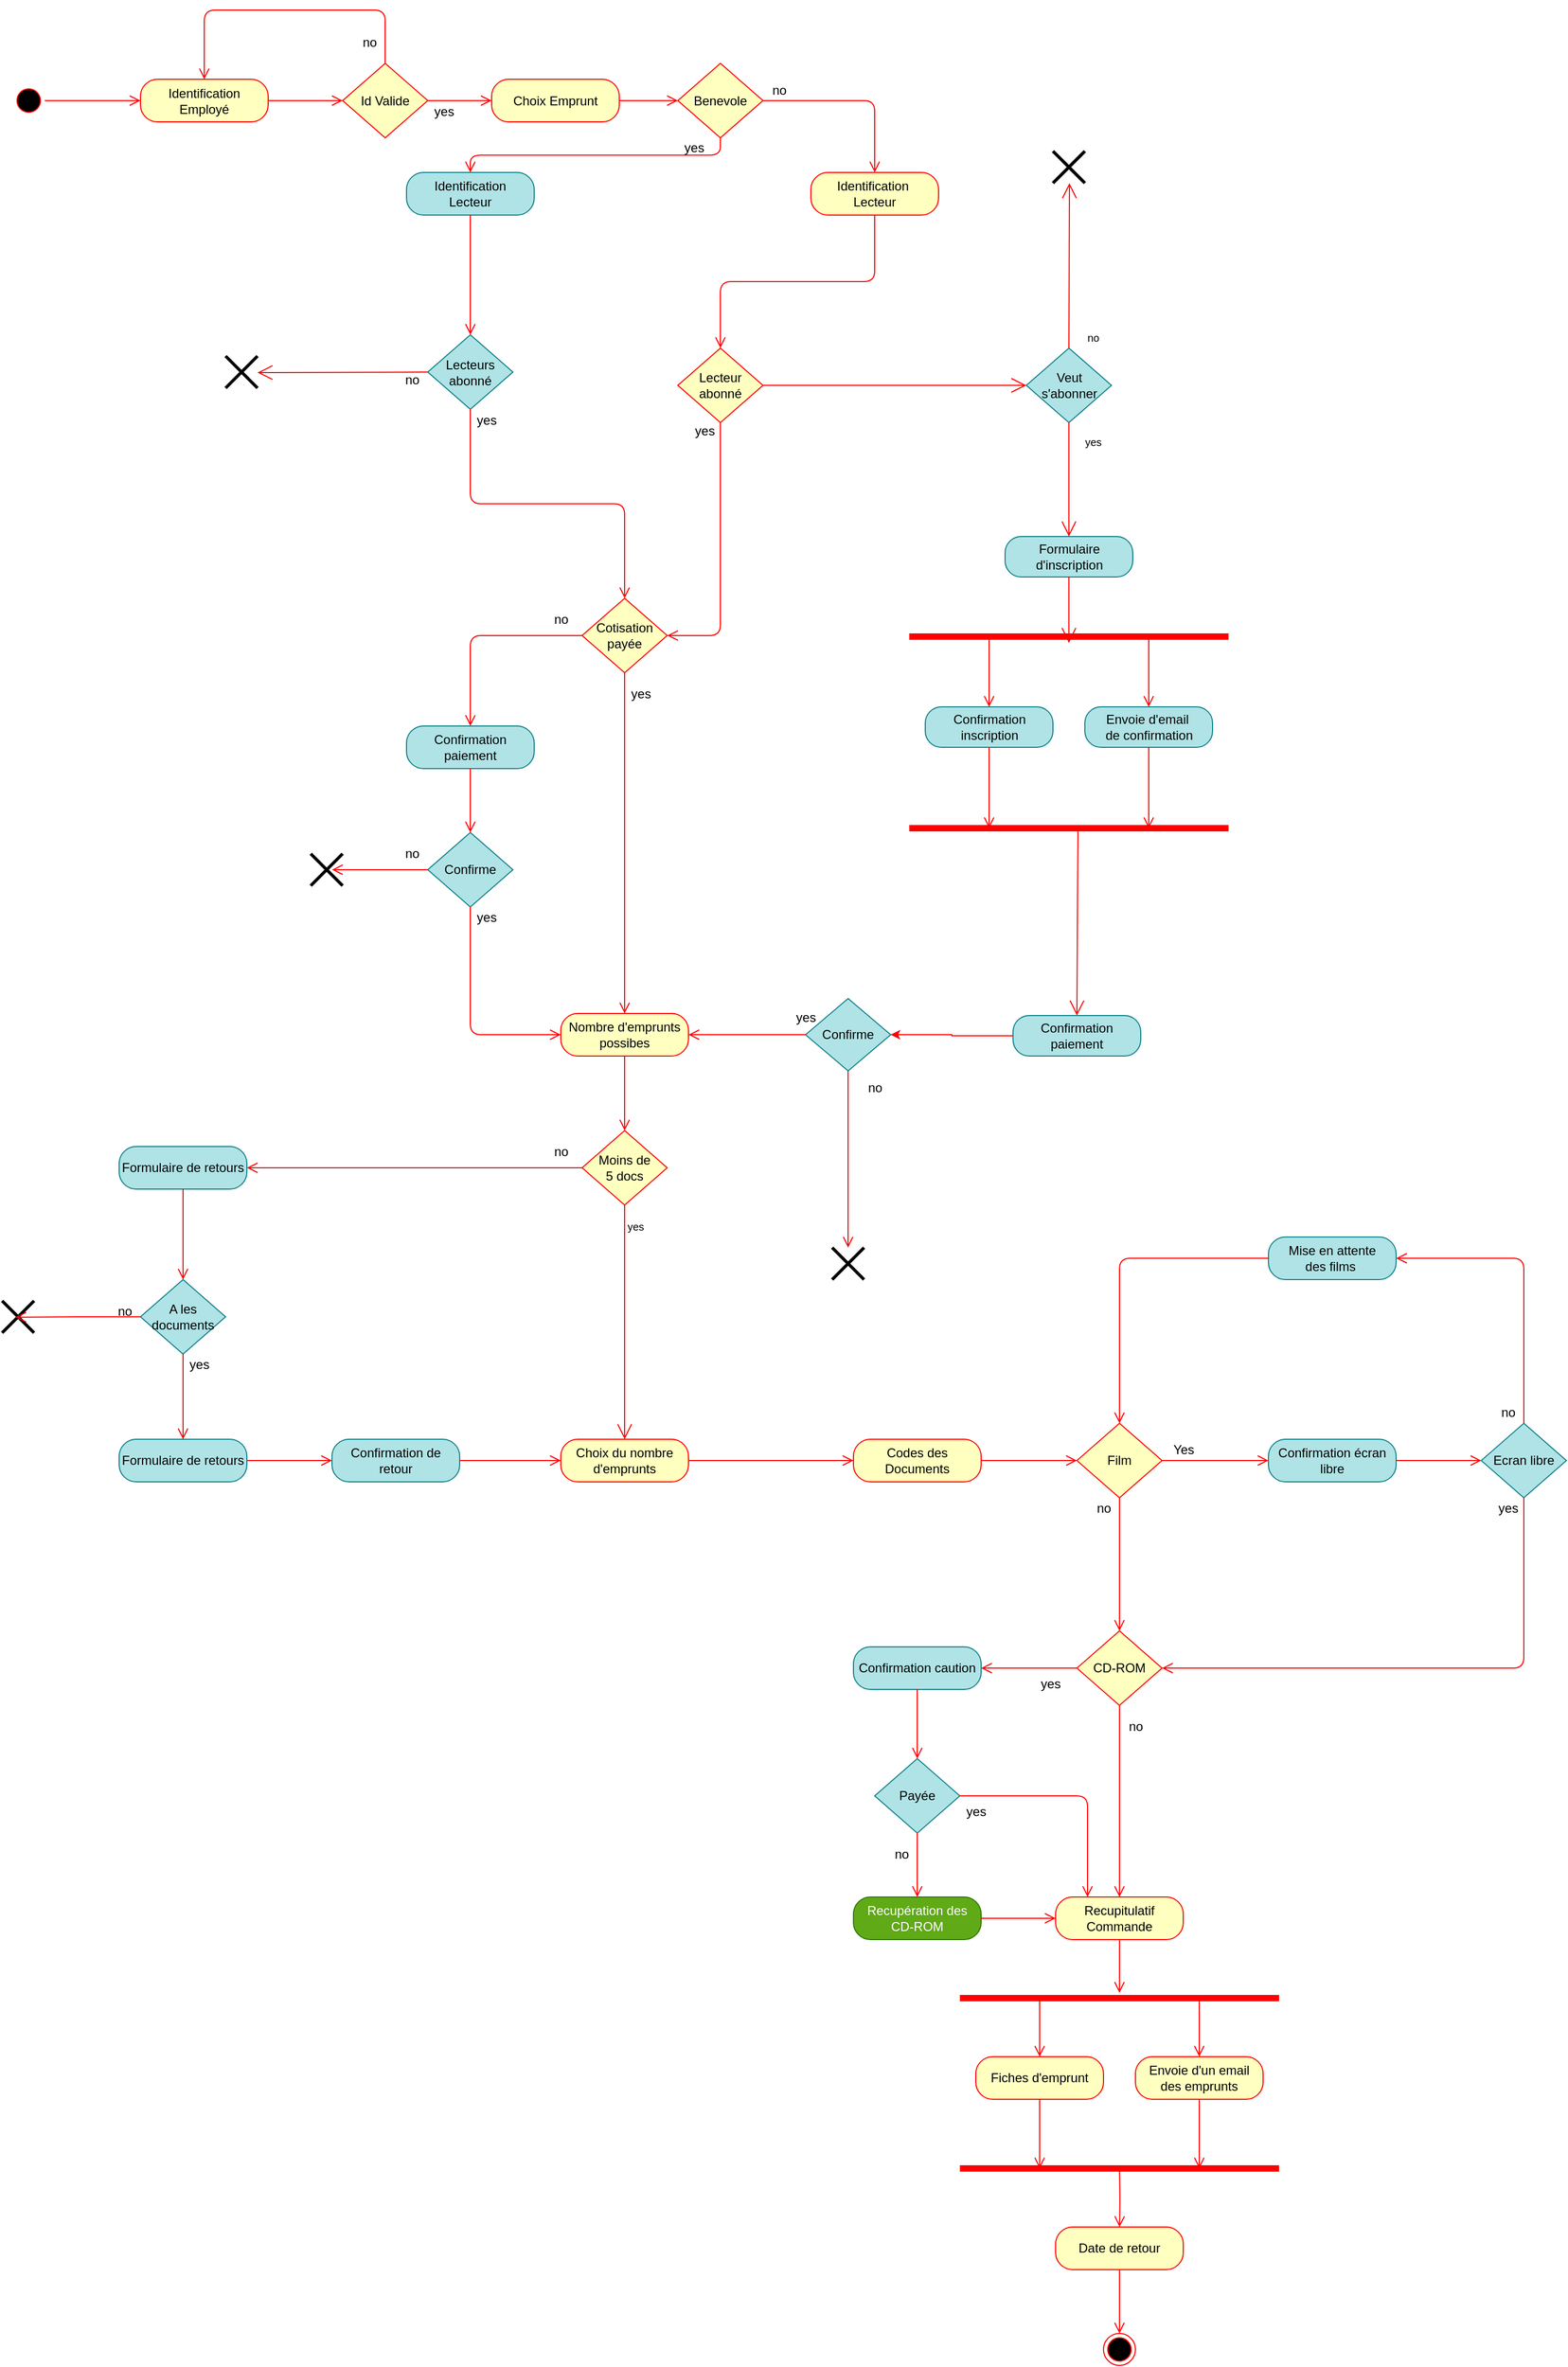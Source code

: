 <mxfile version="12.5.3" type="device"><diagram id="1j1UhtNah6xKf8qxT9Qt" name="Page-1"><mxGraphModel dx="1466" dy="724" grid="1" gridSize="10" guides="1" tooltips="1" connect="1" arrows="1" fold="1" page="1" pageScale="1" pageWidth="4681" pageHeight="3300" math="0" shadow="0"><root><mxCell id="0"/><mxCell id="1" parent="0"/><mxCell id="pmEgkurtBJiqHVPTG3rw-2" value="" style="ellipse;html=1;shape=startState;fillColor=#000000;strokeColor=#ff0000;" parent="1" vertex="1"><mxGeometry x="380" y="127.5" width="30" height="30" as="geometry"/></mxCell><mxCell id="pmEgkurtBJiqHVPTG3rw-3" value="" style="edgeStyle=orthogonalEdgeStyle;html=1;verticalAlign=bottom;endArrow=open;endSize=8;strokeColor=#ff0000;entryX=0;entryY=0.5;entryDx=0;entryDy=0;" parent="1" source="pmEgkurtBJiqHVPTG3rw-2" target="pmEgkurtBJiqHVPTG3rw-31" edge="1"><mxGeometry relative="1" as="geometry"><mxPoint x="1025" y="-112.5" as="targetPoint"/></mxGeometry></mxCell><mxCell id="pmEgkurtBJiqHVPTG3rw-31" value="Identification&lt;br&gt;Employé" style="rounded=1;whiteSpace=wrap;html=1;arcSize=40;fontColor=#000000;fillColor=#ffffc0;strokeColor=#ff0000;" parent="1" vertex="1"><mxGeometry x="500" y="122.5" width="120" height="40" as="geometry"/></mxCell><mxCell id="pmEgkurtBJiqHVPTG3rw-32" value="" style="edgeStyle=orthogonalEdgeStyle;html=1;verticalAlign=bottom;endArrow=open;endSize=8;strokeColor=#ff0000;entryX=0;entryY=0.5;entryDx=0;entryDy=0;exitX=1;exitY=0.5;exitDx=0;exitDy=0;" parent="1" source="pmEgkurtBJiqHVPTG3rw-31" target="pmEgkurtBJiqHVPTG3rw-33" edge="1"><mxGeometry relative="1" as="geometry"><mxPoint x="1025" y="-12.5" as="targetPoint"/></mxGeometry></mxCell><mxCell id="pmEgkurtBJiqHVPTG3rw-33" value="Id Valide" style="rhombus;whiteSpace=wrap;html=1;fillColor=#ffffc0;strokeColor=#ff0000;" parent="1" vertex="1"><mxGeometry x="690" y="107.5" width="80" height="70" as="geometry"/></mxCell><mxCell id="pmEgkurtBJiqHVPTG3rw-34" value="" style="edgeStyle=orthogonalEdgeStyle;html=1;align=left;verticalAlign=bottom;endArrow=open;endSize=8;strokeColor=#ff0000;entryX=0.5;entryY=0;entryDx=0;entryDy=0;exitX=0.5;exitY=0;exitDx=0;exitDy=0;" parent="1" source="pmEgkurtBJiqHVPTG3rw-33" target="pmEgkurtBJiqHVPTG3rw-31" edge="1"><mxGeometry x="-0.788" y="-130" relative="1" as="geometry"><mxPoint x="1160" y="17.5" as="targetPoint"/><Array as="points"><mxPoint x="730" y="57.5"/><mxPoint x="560" y="57.5"/></Array><mxPoint as="offset"/></mxGeometry></mxCell><mxCell id="7abxyFGBl9MjZKZ1C3I4-5" value="Identification&amp;nbsp;&lt;br&gt;Lecteur" style="rounded=1;whiteSpace=wrap;html=1;arcSize=40;fontColor=#000000;fillColor=#ffffc0;strokeColor=#ff0000;" parent="1" vertex="1"><mxGeometry x="1130" y="210" width="120" height="40" as="geometry"/></mxCell><mxCell id="7abxyFGBl9MjZKZ1C3I4-7" value="Lecteur&lt;br&gt;abonné" style="rhombus;whiteSpace=wrap;html=1;fillColor=#ffffc0;strokeColor=#ff0000;" parent="1" vertex="1"><mxGeometry x="1005" y="375" width="80" height="70" as="geometry"/></mxCell><mxCell id="7abxyFGBl9MjZKZ1C3I4-13" value="Veut s'abonner" style="rhombus;whiteSpace=wrap;html=1;fillColor=#b0e3e6;strokeColor=#0e8088;" parent="1" vertex="1"><mxGeometry x="1332.5" y="375" width="80" height="70" as="geometry"/></mxCell><mxCell id="7abxyFGBl9MjZKZ1C3I4-18" value="&lt;font style=&quot;font-size: 10px&quot;&gt;yes&lt;/font&gt;" style="text;html=1;align=center;verticalAlign=middle;resizable=0;points=[];autosize=1;" parent="1" vertex="1"><mxGeometry x="1380" y="452.5" width="30" height="20" as="geometry"/></mxCell><mxCell id="7abxyFGBl9MjZKZ1C3I4-19" value="&lt;font style=&quot;font-size: 10px&quot;&gt;no&lt;/font&gt;" style="text;html=1;align=center;verticalAlign=middle;resizable=0;points=[];autosize=1;" parent="1" vertex="1"><mxGeometry x="1380" y="355" width="30" height="20" as="geometry"/></mxCell><mxCell id="7abxyFGBl9MjZKZ1C3I4-23" value="" style="shape=umlDestroy;whiteSpace=wrap;html=1;strokeWidth=3;" parent="1" vertex="1"><mxGeometry x="1357.5" y="190" width="30" height="30" as="geometry"/></mxCell><mxCell id="7abxyFGBl9MjZKZ1C3I4-24" value="Formulaire&lt;br&gt;d'inscription" style="rounded=1;whiteSpace=wrap;html=1;arcSize=40;fillColor=#b0e3e6;strokeColor=#0e8088;" parent="1" vertex="1"><mxGeometry x="1312.5" y="552.0" width="120" height="38" as="geometry"/></mxCell><mxCell id="mRsfZ1fNwJes_TFgKleg-127" style="edgeStyle=orthogonalEdgeStyle;rounded=0;orthogonalLoop=1;jettySize=auto;html=1;entryX=1;entryY=0.5;entryDx=0;entryDy=0;strokeColor=#FF0000;exitX=0;exitY=0.5;exitDx=0;exitDy=0;" parent="1" source="mRsfZ1fNwJes_TFgKleg-59" target="mRsfZ1fNwJes_TFgKleg-60" edge="1"><mxGeometry relative="1" as="geometry"><mxPoint x="1250" y="1120" as="sourcePoint"/></mxGeometry></mxCell><mxCell id="7abxyFGBl9MjZKZ1C3I4-30" value="Confirmation inscription" style="rounded=1;whiteSpace=wrap;html=1;arcSize=40;fillColor=#b0e3e6;strokeColor=#0e8088;" parent="1" vertex="1"><mxGeometry x="1237.5" y="712" width="120" height="38" as="geometry"/></mxCell><mxCell id="7abxyFGBl9MjZKZ1C3I4-38" value="Nombre d'emprunts possibes" style="rounded=1;whiteSpace=wrap;html=1;arcSize=40;fontColor=#000000;fillColor=#ffffc0;strokeColor=#ff0000;" parent="1" vertex="1"><mxGeometry x="895" y="1000" width="120" height="40" as="geometry"/></mxCell><mxCell id="7abxyFGBl9MjZKZ1C3I4-40" value="Moins de&lt;br&gt;5 docs" style="rhombus;whiteSpace=wrap;html=1;fillColor=#ffffc0;strokeColor=#ff0000;" parent="1" vertex="1"><mxGeometry x="915" y="1110" width="80" height="70" as="geometry"/></mxCell><mxCell id="7abxyFGBl9MjZKZ1C3I4-41" value="" style="edgeStyle=orthogonalEdgeStyle;html=1;verticalAlign=bottom;endArrow=open;endSize=8;strokeColor=#ff0000;entryX=0.5;entryY=0;entryDx=0;entryDy=0;exitX=0.5;exitY=1;exitDx=0;exitDy=0;" parent="1" source="7abxyFGBl9MjZKZ1C3I4-38" target="7abxyFGBl9MjZKZ1C3I4-40" edge="1"><mxGeometry relative="1" as="geometry"><mxPoint x="965" y="680" as="targetPoint"/><mxPoint x="965" y="610" as="sourcePoint"/></mxGeometry></mxCell><mxCell id="7abxyFGBl9MjZKZ1C3I4-49" value="" style="endArrow=open;endFill=1;endSize=12;html=1;exitX=0.5;exitY=1;exitDx=0;exitDy=0;strokeColor=#ff0000;entryX=0.5;entryY=0;entryDx=0;entryDy=0;" parent="1" source="7abxyFGBl9MjZKZ1C3I4-40" target="7abxyFGBl9MjZKZ1C3I4-51" edge="1"><mxGeometry width="160" relative="1" as="geometry"><mxPoint x="900" y="1200" as="sourcePoint"/><mxPoint x="955" y="1300" as="targetPoint"/></mxGeometry></mxCell><mxCell id="7abxyFGBl9MjZKZ1C3I4-50" value="" style="edgeStyle=orthogonalEdgeStyle;html=1;verticalAlign=bottom;endArrow=open;endSize=8;strokeColor=#ff0000;exitX=0;exitY=0.5;exitDx=0;exitDy=0;entryX=1;entryY=0.5;entryDx=0;entryDy=0;" parent="1" source="7abxyFGBl9MjZKZ1C3I4-40" target="7abxyFGBl9MjZKZ1C3I4-55" edge="1"><mxGeometry relative="1" as="geometry"><mxPoint x="1060" y="1145" as="targetPoint"/><mxPoint x="1005" y="755" as="sourcePoint"/></mxGeometry></mxCell><mxCell id="7abxyFGBl9MjZKZ1C3I4-51" value="Choix du nombre d'emprunts" style="rounded=1;whiteSpace=wrap;html=1;arcSize=40;fontColor=#000000;fillColor=#ffffc0;strokeColor=#ff0000;" parent="1" vertex="1"><mxGeometry x="895" y="1400" width="120" height="40" as="geometry"/></mxCell><mxCell id="7abxyFGBl9MjZKZ1C3I4-52" value="&lt;span style=&quot;font-size: 10px&quot;&gt;yes&lt;/span&gt;" style="text;html=1;align=center;verticalAlign=middle;resizable=0;points=[];autosize=1;" parent="1" vertex="1"><mxGeometry x="950" y="1190" width="30" height="20" as="geometry"/></mxCell><mxCell id="7abxyFGBl9MjZKZ1C3I4-53" value="no" style="text;html=1;align=center;verticalAlign=middle;resizable=0;points=[];autosize=1;" parent="1" vertex="1"><mxGeometry x="880" y="1120" width="30" height="20" as="geometry"/></mxCell><mxCell id="7abxyFGBl9MjZKZ1C3I4-55" value="Formulaire de retours" style="rounded=1;whiteSpace=wrap;html=1;arcSize=40;fillColor=#b0e3e6;strokeColor=#0e8088;" parent="1" vertex="1"><mxGeometry x="480" y="1125" width="120" height="40" as="geometry"/></mxCell><mxCell id="7abxyFGBl9MjZKZ1C3I4-56" value="Formulaire de retours" style="rounded=1;whiteSpace=wrap;html=1;arcSize=40;fillColor=#b0e3e6;strokeColor=#0e8088;" parent="1" vertex="1"><mxGeometry x="480" y="1400" width="120" height="40" as="geometry"/></mxCell><mxCell id="7abxyFGBl9MjZKZ1C3I4-57" value="A les documents" style="rhombus;whiteSpace=wrap;html=1;fillColor=#b0e3e6;strokeColor=#0e8088;" parent="1" vertex="1"><mxGeometry x="500" y="1250" width="80" height="70" as="geometry"/></mxCell><mxCell id="7abxyFGBl9MjZKZ1C3I4-58" value="" style="edgeStyle=orthogonalEdgeStyle;html=1;verticalAlign=bottom;endArrow=open;endSize=8;strokeColor=#ff0000;entryX=0.5;entryY=0;entryDx=0;entryDy=0;exitX=0.5;exitY=1;exitDx=0;exitDy=0;" parent="1" source="7abxyFGBl9MjZKZ1C3I4-55" target="7abxyFGBl9MjZKZ1C3I4-57" edge="1"><mxGeometry relative="1" as="geometry"><mxPoint x="755" y="1120" as="targetPoint"/><mxPoint x="755" y="1030" as="sourcePoint"/></mxGeometry></mxCell><mxCell id="7abxyFGBl9MjZKZ1C3I4-59" value="" style="edgeStyle=orthogonalEdgeStyle;html=1;verticalAlign=bottom;endArrow=open;endSize=8;strokeColor=#ff0000;exitX=0.5;exitY=1;exitDx=0;exitDy=0;" parent="1" source="7abxyFGBl9MjZKZ1C3I4-57" target="7abxyFGBl9MjZKZ1C3I4-56" edge="1"><mxGeometry relative="1" as="geometry"><mxPoint x="765" y="1130" as="targetPoint"/><mxPoint x="765" y="1040" as="sourcePoint"/></mxGeometry></mxCell><mxCell id="7abxyFGBl9MjZKZ1C3I4-61" value="" style="shape=umlDestroy;whiteSpace=wrap;html=1;strokeWidth=3;fillColor=#FFFFD4;" parent="1" vertex="1"><mxGeometry x="370" y="1270" width="30" height="30" as="geometry"/></mxCell><mxCell id="7abxyFGBl9MjZKZ1C3I4-62" value="" style="edgeStyle=orthogonalEdgeStyle;html=1;verticalAlign=bottom;endArrow=open;endSize=8;strokeColor=#ff0000;entryX=0.417;entryY=0.511;entryDx=0;entryDy=0;entryPerimeter=0;" parent="1" source="7abxyFGBl9MjZKZ1C3I4-57" target="7abxyFGBl9MjZKZ1C3I4-61" edge="1"><mxGeometry relative="1" as="geometry"><mxPoint x="785" y="1150" as="targetPoint"/><mxPoint x="785" y="1060" as="sourcePoint"/></mxGeometry></mxCell><mxCell id="7abxyFGBl9MjZKZ1C3I4-63" value="no" style="text;html=1;align=center;verticalAlign=middle;resizable=0;points=[];autosize=1;" parent="1" vertex="1"><mxGeometry x="470" y="1270" width="30" height="20" as="geometry"/></mxCell><mxCell id="7abxyFGBl9MjZKZ1C3I4-64" value="yes" style="text;html=1;align=center;verticalAlign=middle;resizable=0;points=[];autosize=1;" parent="1" vertex="1"><mxGeometry x="540" y="1320" width="30" height="20" as="geometry"/></mxCell><mxCell id="7abxyFGBl9MjZKZ1C3I4-65" value="Confirmation de retour" style="rounded=1;whiteSpace=wrap;html=1;arcSize=40;fillColor=#b0e3e6;strokeColor=#0e8088;" parent="1" vertex="1"><mxGeometry x="680" y="1400" width="120" height="40" as="geometry"/></mxCell><mxCell id="7abxyFGBl9MjZKZ1C3I4-66" value="" style="edgeStyle=orthogonalEdgeStyle;html=1;verticalAlign=bottom;endArrow=open;endSize=8;strokeColor=#ff0000;entryX=0;entryY=0.5;entryDx=0;entryDy=0;exitX=1;exitY=0.5;exitDx=0;exitDy=0;" parent="1" source="7abxyFGBl9MjZKZ1C3I4-56" target="7abxyFGBl9MjZKZ1C3I4-65" edge="1"><mxGeometry relative="1" as="geometry"><mxPoint x="570" y="1260.0" as="targetPoint"/><mxPoint x="570" y="1175.0" as="sourcePoint"/></mxGeometry></mxCell><mxCell id="7abxyFGBl9MjZKZ1C3I4-67" value="" style="edgeStyle=orthogonalEdgeStyle;html=1;verticalAlign=bottom;endArrow=open;endSize=8;strokeColor=#ff0000;entryX=0;entryY=0.5;entryDx=0;entryDy=0;exitX=1;exitY=0.5;exitDx=0;exitDy=0;" parent="1" source="7abxyFGBl9MjZKZ1C3I4-65" target="7abxyFGBl9MjZKZ1C3I4-51" edge="1"><mxGeometry relative="1" as="geometry"><mxPoint x="610" y="1270.0" as="targetPoint"/><mxPoint x="610" y="1185.0" as="sourcePoint"/></mxGeometry></mxCell><mxCell id="7abxyFGBl9MjZKZ1C3I4-68" value="Codes des Documents" style="rounded=1;whiteSpace=wrap;html=1;arcSize=40;fontColor=#000000;fillColor=#ffffc0;strokeColor=#ff0000;" parent="1" vertex="1"><mxGeometry x="1170" y="1400" width="120" height="40" as="geometry"/></mxCell><mxCell id="7abxyFGBl9MjZKZ1C3I4-69" value="no" style="text;html=1;align=center;verticalAlign=middle;resizable=0;points=[];autosize=1;" parent="1" vertex="1"><mxGeometry x="700" y="77.5" width="30" height="20" as="geometry"/></mxCell><mxCell id="7abxyFGBl9MjZKZ1C3I4-70" value="yes" style="text;html=1;align=center;verticalAlign=middle;resizable=0;points=[];autosize=1;" parent="1" vertex="1"><mxGeometry x="770" y="142.5" width="30" height="20" as="geometry"/></mxCell><mxCell id="7abxyFGBl9MjZKZ1C3I4-72" value="" style="edgeStyle=orthogonalEdgeStyle;html=1;verticalAlign=bottom;endArrow=open;endSize=8;strokeColor=#ff0000;exitX=1;exitY=0.5;exitDx=0;exitDy=0;entryX=0;entryY=0.5;entryDx=0;entryDy=0;" parent="1" source="7abxyFGBl9MjZKZ1C3I4-51" target="7abxyFGBl9MjZKZ1C3I4-68" edge="1"><mxGeometry relative="1" as="geometry"><mxPoint x="1240.333" y="869.667" as="targetPoint"/><mxPoint x="1240.333" y="789.667" as="sourcePoint"/><Array as="points"/></mxGeometry></mxCell><mxCell id="7abxyFGBl9MjZKZ1C3I4-75" value="Film" style="rhombus;whiteSpace=wrap;html=1;fillColor=#ffffc0;strokeColor=#ff0000;" parent="1" vertex="1"><mxGeometry x="1380" y="1385" width="80" height="70" as="geometry"/></mxCell><mxCell id="7abxyFGBl9MjZKZ1C3I4-76" value="" style="edgeStyle=orthogonalEdgeStyle;html=1;verticalAlign=bottom;endArrow=open;endSize=8;strokeColor=#ff0000;entryX=0;entryY=0.5;entryDx=0;entryDy=0;exitX=1;exitY=0.5;exitDx=0;exitDy=0;" parent="1" source="7abxyFGBl9MjZKZ1C3I4-68" target="7abxyFGBl9MjZKZ1C3I4-75" edge="1"><mxGeometry relative="1" as="geometry"><mxPoint x="1200" y="755" as="targetPoint"/><mxPoint x="1075" y="755" as="sourcePoint"/></mxGeometry></mxCell><mxCell id="7abxyFGBl9MjZKZ1C3I4-78" value="CD-ROM" style="rhombus;whiteSpace=wrap;html=1;fillColor=#ffffc0;strokeColor=#ff0000;" parent="1" vertex="1"><mxGeometry x="1380" y="1580" width="80" height="70" as="geometry"/></mxCell><mxCell id="7abxyFGBl9MjZKZ1C3I4-79" value="" style="edgeStyle=orthogonalEdgeStyle;html=1;verticalAlign=bottom;endArrow=open;endSize=8;strokeColor=#ff0000;exitX=0.5;exitY=1;exitDx=0;exitDy=0;" parent="1" source="7abxyFGBl9MjZKZ1C3I4-75" edge="1"><mxGeometry relative="1" as="geometry"><mxPoint x="1420" y="1580" as="targetPoint"/><mxPoint x="1430" y="1395" as="sourcePoint"/></mxGeometry></mxCell><mxCell id="7abxyFGBl9MjZKZ1C3I4-80" value="no" style="text;html=1;align=center;verticalAlign=middle;resizable=0;points=[];autosize=1;" parent="1" vertex="1"><mxGeometry x="1390" y="1455" width="30" height="20" as="geometry"/></mxCell><mxCell id="7abxyFGBl9MjZKZ1C3I4-82" value="Confirmation écran libre" style="rounded=1;whiteSpace=wrap;html=1;arcSize=40;fillColor=#b0e3e6;strokeColor=#0e8088;" parent="1" vertex="1"><mxGeometry x="1560" y="1400" width="120" height="40" as="geometry"/></mxCell><mxCell id="7abxyFGBl9MjZKZ1C3I4-84" value="Ecran libre" style="rhombus;whiteSpace=wrap;html=1;fillColor=#b0e3e6;strokeColor=#0e8088;" parent="1" vertex="1"><mxGeometry x="1760" y="1385" width="80" height="70" as="geometry"/></mxCell><mxCell id="7abxyFGBl9MjZKZ1C3I4-92" value="Yes" style="text;html=1;align=center;verticalAlign=middle;resizable=0;points=[];autosize=1;" parent="1" vertex="1"><mxGeometry x="1460" y="1400" width="40" height="20" as="geometry"/></mxCell><mxCell id="7abxyFGBl9MjZKZ1C3I4-94" value="" style="edgeStyle=orthogonalEdgeStyle;html=1;verticalAlign=bottom;endArrow=open;endSize=8;strokeColor=#ff0000;entryX=0;entryY=0.5;entryDx=0;entryDy=0;exitX=1;exitY=0.5;exitDx=0;exitDy=0;" parent="1" source="7abxyFGBl9MjZKZ1C3I4-82" target="7abxyFGBl9MjZKZ1C3I4-84" edge="1"><mxGeometry relative="1" as="geometry"><mxPoint x="1400" y="1440" as="targetPoint"/><mxPoint x="1310" y="1440" as="sourcePoint"/></mxGeometry></mxCell><mxCell id="7abxyFGBl9MjZKZ1C3I4-95" value="" style="edgeStyle=orthogonalEdgeStyle;html=1;verticalAlign=bottom;endArrow=open;endSize=8;strokeColor=#ff0000;entryX=1;entryY=0.5;entryDx=0;entryDy=0;exitX=0.5;exitY=1;exitDx=0;exitDy=0;" parent="1" source="7abxyFGBl9MjZKZ1C3I4-84" target="7abxyFGBl9MjZKZ1C3I4-78" edge="1"><mxGeometry relative="1" as="geometry"><mxPoint x="1410" y="1450" as="targetPoint"/><mxPoint x="1320" y="1450" as="sourcePoint"/><Array as="points"><mxPoint x="1800" y="1615"/></Array></mxGeometry></mxCell><mxCell id="7abxyFGBl9MjZKZ1C3I4-97" value="" style="edgeStyle=orthogonalEdgeStyle;html=1;verticalAlign=bottom;endArrow=open;endSize=8;strokeColor=#ff0000;exitX=0;exitY=0.5;exitDx=0;exitDy=0;entryX=1;entryY=0.5;entryDx=0;entryDy=0;" parent="1" source="7abxyFGBl9MjZKZ1C3I4-78" target="7abxyFGBl9MjZKZ1C3I4-98" edge="1"><mxGeometry relative="1" as="geometry"><mxPoint x="1390" y="1625" as="targetPoint"/><mxPoint x="1310" y="1625" as="sourcePoint"/></mxGeometry></mxCell><mxCell id="7abxyFGBl9MjZKZ1C3I4-98" value="Confirmation caution" style="rounded=1;whiteSpace=wrap;html=1;arcSize=40;fillColor=#b0e3e6;strokeColor=#0e8088;" parent="1" vertex="1"><mxGeometry x="1170" y="1595" width="120" height="40" as="geometry"/></mxCell><mxCell id="7abxyFGBl9MjZKZ1C3I4-99" value="yes" style="text;html=1;align=center;verticalAlign=middle;resizable=0;points=[];autosize=1;" parent="1" vertex="1"><mxGeometry x="1340" y="1620" width="30" height="20" as="geometry"/></mxCell><mxCell id="7abxyFGBl9MjZKZ1C3I4-104" value="Date de retour" style="rounded=1;whiteSpace=wrap;html=1;arcSize=40;fontColor=#000000;fillColor=#ffffc0;strokeColor=#ff0000;" parent="1" vertex="1"><mxGeometry x="1360" y="2140" width="120" height="40" as="geometry"/></mxCell><mxCell id="7abxyFGBl9MjZKZ1C3I4-107" value="" style="edgeStyle=orthogonalEdgeStyle;html=1;verticalAlign=bottom;endArrow=open;endSize=8;strokeColor=#ff0000;entryX=0;entryY=0.5;entryDx=0;entryDy=0;exitX=1;exitY=0.5;exitDx=0;exitDy=0;" parent="1" source="7abxyFGBl9MjZKZ1C3I4-75" target="7abxyFGBl9MjZKZ1C3I4-82" edge="1"><mxGeometry relative="1" as="geometry"><mxPoint x="1470" y="1450" as="targetPoint"/><mxPoint x="1460" y="1420" as="sourcePoint"/></mxGeometry></mxCell><mxCell id="7abxyFGBl9MjZKZ1C3I4-108" value="yes" style="text;html=1;align=center;verticalAlign=middle;resizable=0;points=[];autosize=1;" parent="1" vertex="1"><mxGeometry x="1770" y="1455" width="30" height="20" as="geometry"/></mxCell><mxCell id="7abxyFGBl9MjZKZ1C3I4-110" value="no" style="text;html=1;align=center;verticalAlign=middle;resizable=0;points=[];autosize=1;" parent="1" vertex="1"><mxGeometry x="1420" y="1660" width="30" height="20" as="geometry"/></mxCell><mxCell id="7abxyFGBl9MjZKZ1C3I4-111" value="" style="ellipse;html=1;shape=endState;fillColor=#000000;strokeColor=#ff0000;" parent="1" vertex="1"><mxGeometry x="1405" y="2240" width="30" height="30" as="geometry"/></mxCell><mxCell id="7abxyFGBl9MjZKZ1C3I4-113" value="" style="edgeStyle=orthogonalEdgeStyle;html=1;verticalAlign=bottom;endArrow=open;endSize=8;strokeColor=#ff0000;exitX=0.5;exitY=1;exitDx=0;exitDy=0;entryX=0.5;entryY=0;entryDx=0;entryDy=0;" parent="1" source="7abxyFGBl9MjZKZ1C3I4-104" target="7abxyFGBl9MjZKZ1C3I4-111" edge="1"><mxGeometry relative="1" as="geometry"><mxPoint x="475" y="1510" as="targetPoint"/><mxPoint x="475" y="1410" as="sourcePoint"/></mxGeometry></mxCell><mxCell id="7abxyFGBl9MjZKZ1C3I4-116" value="Mise en attente&lt;br&gt;des films&amp;nbsp;" style="rounded=1;whiteSpace=wrap;html=1;arcSize=40;fillColor=#b0e3e6;strokeColor=#0e8088;" parent="1" vertex="1"><mxGeometry x="1560" y="1210" width="120" height="40" as="geometry"/></mxCell><mxCell id="7abxyFGBl9MjZKZ1C3I4-134" value="Payée" style="rhombus;whiteSpace=wrap;html=1;fillColor=#b0e3e6;strokeColor=#0e8088;" parent="1" vertex="1"><mxGeometry x="1190" y="1700" width="80" height="70" as="geometry"/></mxCell><mxCell id="7abxyFGBl9MjZKZ1C3I4-136" value="" style="edgeStyle=orthogonalEdgeStyle;html=1;verticalAlign=bottom;endArrow=open;endSize=8;strokeColor=#ff0000;entryX=0.5;entryY=0;entryDx=0;entryDy=0;exitX=0.5;exitY=1;exitDx=0;exitDy=0;" parent="1" source="7abxyFGBl9MjZKZ1C3I4-98" target="7abxyFGBl9MjZKZ1C3I4-134" edge="1"><mxGeometry relative="1" as="geometry"><mxPoint x="1310" y="1635" as="targetPoint"/><mxPoint x="1230" y="1630" as="sourcePoint"/></mxGeometry></mxCell><mxCell id="7abxyFGBl9MjZKZ1C3I4-137" value="yes" style="text;html=1;align=center;verticalAlign=middle;resizable=0;points=[];autosize=1;" parent="1" vertex="1"><mxGeometry x="1270" y="1740" width="30" height="20" as="geometry"/></mxCell><mxCell id="mRsfZ1fNwJes_TFgKleg-1" value="" style="shape=line;html=1;strokeWidth=6;strokeColor=#ff0000;" parent="1" vertex="1"><mxGeometry x="1222.5" y="642" width="300" height="8" as="geometry"/></mxCell><mxCell id="mRsfZ1fNwJes_TFgKleg-2" value="" style="edgeStyle=orthogonalEdgeStyle;html=1;verticalAlign=bottom;endArrow=open;endSize=8;strokeColor=#ff0000;entryX=0.5;entryY=0;entryDx=0;entryDy=0;exitX=0.25;exitY=0.5;exitDx=0;exitDy=0;exitPerimeter=0;" parent="1" source="mRsfZ1fNwJes_TFgKleg-1" target="7abxyFGBl9MjZKZ1C3I4-30" edge="1"><mxGeometry relative="1" as="geometry"><mxPoint x="1375" y="732" as="targetPoint"/></mxGeometry></mxCell><mxCell id="mRsfZ1fNwJes_TFgKleg-3" value="Envoie d'email&amp;nbsp;&lt;br&gt;de confirmation" style="rounded=1;whiteSpace=wrap;html=1;arcSize=40;fillColor=#b0e3e6;strokeColor=#0e8088;" parent="1" vertex="1"><mxGeometry x="1387.5" y="712" width="120" height="38" as="geometry"/></mxCell><mxCell id="mRsfZ1fNwJes_TFgKleg-4" value="" style="edgeStyle=orthogonalEdgeStyle;html=1;verticalAlign=bottom;endArrow=open;endSize=8;strokeColor=#ff0000;entryX=0.5;entryY=0;entryDx=0;entryDy=0;exitX=0.75;exitY=0.5;exitDx=0;exitDy=0;exitPerimeter=0;" parent="1" source="mRsfZ1fNwJes_TFgKleg-1" target="mRsfZ1fNwJes_TFgKleg-3" edge="1"><mxGeometry relative="1" as="geometry"><mxPoint x="1325" y="752" as="targetPoint"/><mxPoint x="1385" y="672" as="sourcePoint"/></mxGeometry></mxCell><mxCell id="mRsfZ1fNwJes_TFgKleg-7" value="" style="shape=line;html=1;strokeWidth=6;strokeColor=#ff0000;" parent="1" vertex="1"><mxGeometry x="1222.5" y="822" width="300" height="8" as="geometry"/></mxCell><mxCell id="mRsfZ1fNwJes_TFgKleg-8" value="" style="edgeStyle=orthogonalEdgeStyle;html=1;verticalAlign=bottom;endArrow=open;endSize=8;strokeColor=#ff0000;entryX=0.25;entryY=0.5;entryDx=0;entryDy=0;exitX=0.5;exitY=1;exitDx=0;exitDy=0;entryPerimeter=0;" parent="1" source="7abxyFGBl9MjZKZ1C3I4-30" target="mRsfZ1fNwJes_TFgKleg-7" edge="1"><mxGeometry relative="1" as="geometry"><mxPoint x="1310" y="722" as="targetPoint"/><mxPoint x="1310" y="657" as="sourcePoint"/></mxGeometry></mxCell><mxCell id="mRsfZ1fNwJes_TFgKleg-9" value="" style="edgeStyle=orthogonalEdgeStyle;html=1;verticalAlign=bottom;endArrow=open;endSize=8;strokeColor=#ff0000;entryX=0.75;entryY=0.5;entryDx=0;entryDy=0;exitX=0.5;exitY=1;exitDx=0;exitDy=0;entryPerimeter=0;" parent="1" source="mRsfZ1fNwJes_TFgKleg-3" target="mRsfZ1fNwJes_TFgKleg-7" edge="1"><mxGeometry relative="1" as="geometry"><mxPoint x="1320" y="732" as="targetPoint"/><mxPoint x="1320" y="667" as="sourcePoint"/></mxGeometry></mxCell><mxCell id="mRsfZ1fNwJes_TFgKleg-11" value="" style="edgeStyle=orthogonalEdgeStyle;html=1;verticalAlign=bottom;endArrow=open;endSize=8;strokeColor=#ff0000;exitX=0.5;exitY=0;exitDx=0;exitDy=0;entryX=1;entryY=0.5;entryDx=0;entryDy=0;" parent="1" source="7abxyFGBl9MjZKZ1C3I4-84" target="7abxyFGBl9MjZKZ1C3I4-116" edge="1"><mxGeometry relative="1" as="geometry"><mxPoint x="1430" y="1590" as="targetPoint"/><mxPoint x="1430" y="1465" as="sourcePoint"/></mxGeometry></mxCell><mxCell id="mRsfZ1fNwJes_TFgKleg-12" value="no" style="text;html=1;align=center;verticalAlign=middle;resizable=0;points=[];autosize=1;" parent="1" vertex="1"><mxGeometry x="1770" y="1365" width="30" height="20" as="geometry"/></mxCell><mxCell id="mRsfZ1fNwJes_TFgKleg-13" value="" style="edgeStyle=orthogonalEdgeStyle;html=1;verticalAlign=bottom;endArrow=open;endSize=8;strokeColor=#ff0000;exitX=0;exitY=0.5;exitDx=0;exitDy=0;entryX=0.5;entryY=0;entryDx=0;entryDy=0;" parent="1" source="7abxyFGBl9MjZKZ1C3I4-116" target="7abxyFGBl9MjZKZ1C3I4-75" edge="1"><mxGeometry relative="1" as="geometry"><mxPoint x="1540" y="1280" as="targetPoint"/><mxPoint x="1810" y="1395" as="sourcePoint"/></mxGeometry></mxCell><mxCell id="mRsfZ1fNwJes_TFgKleg-15" value="Recupération des CD-ROM" style="rounded=1;whiteSpace=wrap;html=1;arcSize=40;fillColor=#60a917;strokeColor=#2D7600;fontColor=#ffffff;" parent="1" vertex="1"><mxGeometry x="1170" y="1830" width="120" height="40" as="geometry"/></mxCell><mxCell id="mRsfZ1fNwJes_TFgKleg-17" value="" style="edgeStyle=orthogonalEdgeStyle;html=1;verticalAlign=bottom;endArrow=open;endSize=8;strokeColor=#ff0000;exitX=0.5;exitY=1;exitDx=0;exitDy=0;entryX=0.5;entryY=0;entryDx=0;entryDy=0;" parent="1" source="7abxyFGBl9MjZKZ1C3I4-134" target="mRsfZ1fNwJes_TFgKleg-15" edge="1"><mxGeometry relative="1" as="geometry"><mxPoint x="1300" y="1625" as="targetPoint"/><mxPoint x="1390" y="1625" as="sourcePoint"/></mxGeometry></mxCell><mxCell id="mRsfZ1fNwJes_TFgKleg-18" value="no" style="text;html=1;align=center;verticalAlign=middle;resizable=0;points=[];autosize=1;" parent="1" vertex="1"><mxGeometry x="1200" y="1780" width="30" height="20" as="geometry"/></mxCell><mxCell id="mRsfZ1fNwJes_TFgKleg-20" value="" style="shape=line;html=1;strokeWidth=6;strokeColor=#ff0000;" parent="1" vertex="1"><mxGeometry x="1270" y="1920" width="300" height="10" as="geometry"/></mxCell><mxCell id="mRsfZ1fNwJes_TFgKleg-21" value="Fiches d'emprunt" style="rounded=1;whiteSpace=wrap;html=1;arcSize=40;fontColor=#000000;fillColor=#ffffc0;strokeColor=#ff0000;" parent="1" vertex="1"><mxGeometry x="1285" y="1980" width="120" height="40" as="geometry"/></mxCell><mxCell id="mRsfZ1fNwJes_TFgKleg-22" value="Envoie d'un email&lt;br&gt;des emprunts" style="rounded=1;whiteSpace=wrap;html=1;arcSize=40;fontColor=#000000;fillColor=#ffffc0;strokeColor=#ff0000;" parent="1" vertex="1"><mxGeometry x="1435" y="1980" width="120" height="40" as="geometry"/></mxCell><mxCell id="mRsfZ1fNwJes_TFgKleg-23" value="" style="shape=line;html=1;strokeWidth=6;strokeColor=#ff0000;" parent="1" vertex="1"><mxGeometry x="1270" y="2080" width="300" height="10" as="geometry"/></mxCell><mxCell id="mRsfZ1fNwJes_TFgKleg-24" value="" style="edgeStyle=orthogonalEdgeStyle;html=1;verticalAlign=bottom;endArrow=open;endSize=8;strokeColor=#ff0000;entryX=0.5;entryY=0;entryDx=0;entryDy=0;exitX=0.25;exitY=0.5;exitDx=0;exitDy=0;exitPerimeter=0;" parent="1" source="mRsfZ1fNwJes_TFgKleg-20" target="mRsfZ1fNwJes_TFgKleg-21" edge="1"><mxGeometry relative="1" as="geometry"><mxPoint x="1265" y="1710" as="targetPoint"/><mxPoint x="1265" y="1645" as="sourcePoint"/></mxGeometry></mxCell><mxCell id="mRsfZ1fNwJes_TFgKleg-25" value="" style="edgeStyle=orthogonalEdgeStyle;html=1;verticalAlign=bottom;endArrow=open;endSize=8;strokeColor=#ff0000;exitX=0.75;exitY=0.5;exitDx=0;exitDy=0;exitPerimeter=0;" parent="1" source="mRsfZ1fNwJes_TFgKleg-20" target="mRsfZ1fNwJes_TFgKleg-22" edge="1"><mxGeometry relative="1" as="geometry"><mxPoint x="1275" y="1720" as="targetPoint"/><mxPoint x="1275" y="1655" as="sourcePoint"/></mxGeometry></mxCell><mxCell id="mRsfZ1fNwJes_TFgKleg-26" value="" style="edgeStyle=orthogonalEdgeStyle;html=1;verticalAlign=bottom;endArrow=open;endSize=8;strokeColor=#ff0000;entryX=0.25;entryY=0.5;entryDx=0;entryDy=0;exitX=0.5;exitY=1;exitDx=0;exitDy=0;entryPerimeter=0;" parent="1" source="mRsfZ1fNwJes_TFgKleg-21" target="mRsfZ1fNwJes_TFgKleg-23" edge="1"><mxGeometry relative="1" as="geometry"><mxPoint x="1285" y="1730" as="targetPoint"/><mxPoint x="1285" y="1665" as="sourcePoint"/></mxGeometry></mxCell><mxCell id="mRsfZ1fNwJes_TFgKleg-27" value="" style="edgeStyle=orthogonalEdgeStyle;html=1;verticalAlign=bottom;endArrow=open;endSize=8;strokeColor=#ff0000;entryX=0.75;entryY=0.5;entryDx=0;entryDy=0;exitX=0.5;exitY=1;exitDx=0;exitDy=0;entryPerimeter=0;" parent="1" source="mRsfZ1fNwJes_TFgKleg-22" target="mRsfZ1fNwJes_TFgKleg-23" edge="1"><mxGeometry relative="1" as="geometry"><mxPoint x="1295" y="1740" as="targetPoint"/><mxPoint x="1295" y="1675" as="sourcePoint"/></mxGeometry></mxCell><mxCell id="mRsfZ1fNwJes_TFgKleg-28" value="" style="edgeStyle=orthogonalEdgeStyle;html=1;verticalAlign=bottom;endArrow=open;endSize=8;strokeColor=#ff0000;entryX=0.5;entryY=0;entryDx=0;entryDy=0;" parent="1" target="7abxyFGBl9MjZKZ1C3I4-104" edge="1"><mxGeometry relative="1" as="geometry"><mxPoint x="1305" y="1750" as="targetPoint"/><mxPoint x="1420" y="2087" as="sourcePoint"/></mxGeometry></mxCell><mxCell id="mRsfZ1fNwJes_TFgKleg-30" value="Recupitulatif&lt;br&gt;Commande" style="rounded=1;whiteSpace=wrap;html=1;arcSize=40;fontColor=#000000;fillColor=#ffffc0;strokeColor=#ff0000;" parent="1" vertex="1"><mxGeometry x="1360" y="1830" width="120" height="40" as="geometry"/></mxCell><mxCell id="mRsfZ1fNwJes_TFgKleg-31" value="" style="edgeStyle=orthogonalEdgeStyle;html=1;verticalAlign=bottom;endArrow=open;endSize=8;strokeColor=#ff0000;exitX=0.5;exitY=1;exitDx=0;exitDy=0;entryX=0.5;entryY=0;entryDx=0;entryDy=0;" parent="1" source="7abxyFGBl9MjZKZ1C3I4-78" target="mRsfZ1fNwJes_TFgKleg-30" edge="1"><mxGeometry relative="1" as="geometry"><mxPoint x="1180" y="1430" as="targetPoint"/><mxPoint x="1095" y="1430" as="sourcePoint"/><Array as="points"/></mxGeometry></mxCell><mxCell id="mRsfZ1fNwJes_TFgKleg-32" value="" style="edgeStyle=orthogonalEdgeStyle;html=1;verticalAlign=bottom;endArrow=open;endSize=8;strokeColor=#ff0000;exitX=1;exitY=0.5;exitDx=0;exitDy=0;entryX=0.25;entryY=0;entryDx=0;entryDy=0;" parent="1" source="7abxyFGBl9MjZKZ1C3I4-134" target="mRsfZ1fNwJes_TFgKleg-30" edge="1"><mxGeometry relative="1" as="geometry"><mxPoint x="1190" y="1440" as="targetPoint"/><mxPoint x="1105" y="1440" as="sourcePoint"/><Array as="points"/></mxGeometry></mxCell><mxCell id="mRsfZ1fNwJes_TFgKleg-33" value="" style="edgeStyle=orthogonalEdgeStyle;html=1;verticalAlign=bottom;endArrow=open;endSize=8;strokeColor=#ff0000;exitX=1;exitY=0.5;exitDx=0;exitDy=0;entryX=0;entryY=0.5;entryDx=0;entryDy=0;" parent="1" source="mRsfZ1fNwJes_TFgKleg-15" target="mRsfZ1fNwJes_TFgKleg-30" edge="1"><mxGeometry relative="1" as="geometry"><mxPoint x="1200" y="1450" as="targetPoint"/><mxPoint x="1115" y="1450" as="sourcePoint"/><Array as="points"/></mxGeometry></mxCell><mxCell id="mRsfZ1fNwJes_TFgKleg-34" value="" style="edgeStyle=orthogonalEdgeStyle;html=1;verticalAlign=bottom;endArrow=open;endSize=8;strokeColor=#ff0000;exitX=0.5;exitY=1;exitDx=0;exitDy=0;" parent="1" source="mRsfZ1fNwJes_TFgKleg-30" edge="1"><mxGeometry relative="1" as="geometry"><mxPoint x="1420" y="1920" as="targetPoint"/><mxPoint x="1125" y="1460" as="sourcePoint"/><Array as="points"/></mxGeometry></mxCell><mxCell id="mRsfZ1fNwJes_TFgKleg-35" value="Cotisation payée" style="rhombus;whiteSpace=wrap;html=1;fillColor=#ffffc0;strokeColor=#ff0000;" parent="1" vertex="1"><mxGeometry x="915" y="610" width="80" height="70" as="geometry"/></mxCell><mxCell id="mRsfZ1fNwJes_TFgKleg-36" value="" style="edgeStyle=orthogonalEdgeStyle;html=1;verticalAlign=bottom;endArrow=open;endSize=8;strokeColor=#ff0000;exitX=0.5;exitY=1;exitDx=0;exitDy=0;entryX=1;entryY=0.5;entryDx=0;entryDy=0;" parent="1" source="7abxyFGBl9MjZKZ1C3I4-7" target="mRsfZ1fNwJes_TFgKleg-35" edge="1"><mxGeometry relative="1" as="geometry"><mxPoint x="740" y="395" as="targetPoint"/><mxPoint x="740" y="300" as="sourcePoint"/></mxGeometry></mxCell><mxCell id="mRsfZ1fNwJes_TFgKleg-37" value="yes" style="text;html=1;align=center;verticalAlign=middle;resizable=0;points=[];autosize=1;" parent="1" vertex="1"><mxGeometry x="1015" y="442.5" width="30" height="20" as="geometry"/></mxCell><mxCell id="mRsfZ1fNwJes_TFgKleg-40" value="" style="edgeStyle=orthogonalEdgeStyle;html=1;verticalAlign=bottom;endArrow=open;endSize=8;strokeColor=#ff0000;exitX=0.5;exitY=1;exitDx=0;exitDy=0;entryX=0.5;entryY=0;entryDx=0;entryDy=0;" parent="1" source="mRsfZ1fNwJes_TFgKleg-35" target="7abxyFGBl9MjZKZ1C3I4-38" edge="1"><mxGeometry relative="1" as="geometry"><mxPoint x="1240" y="530" as="targetPoint"/><mxPoint x="1240" y="450" as="sourcePoint"/><Array as="points"><mxPoint x="955" y="780"/><mxPoint x="955" y="780"/></Array></mxGeometry></mxCell><mxCell id="mRsfZ1fNwJes_TFgKleg-42" value="yes" style="text;html=1;align=center;verticalAlign=middle;resizable=0;points=[];autosize=1;" parent="1" vertex="1"><mxGeometry x="955" y="690" width="30" height="20" as="geometry"/></mxCell><mxCell id="mRsfZ1fNwJes_TFgKleg-43" value="no" style="text;html=1;align=center;verticalAlign=middle;resizable=0;points=[];autosize=1;" parent="1" vertex="1"><mxGeometry x="880" y="620" width="30" height="20" as="geometry"/></mxCell><mxCell id="mRsfZ1fNwJes_TFgKleg-44" value="" style="edgeStyle=orthogonalEdgeStyle;html=1;verticalAlign=bottom;endArrow=open;endSize=8;strokeColor=#ff0000;exitX=0;exitY=0.5;exitDx=0;exitDy=0;entryX=0.5;entryY=0;entryDx=0;entryDy=0;" parent="1" source="mRsfZ1fNwJes_TFgKleg-35" target="mRsfZ1fNwJes_TFgKleg-45" edge="1"><mxGeometry relative="1" as="geometry"><mxPoint x="670" y="690" as="targetPoint"/><mxPoint x="1250" y="460" as="sourcePoint"/><Array as="points"><mxPoint x="810" y="645"/></Array></mxGeometry></mxCell><mxCell id="mRsfZ1fNwJes_TFgKleg-45" value="Confirmation paiement" style="rounded=1;whiteSpace=wrap;html=1;arcSize=40;fillColor=#b0e3e6;strokeColor=#0e8088;" parent="1" vertex="1"><mxGeometry x="750" y="730" width="120" height="40" as="geometry"/></mxCell><mxCell id="mRsfZ1fNwJes_TFgKleg-48" value="Confirme" style="rhombus;whiteSpace=wrap;html=1;fillColor=#b0e3e6;strokeColor=#0e8088;" parent="1" vertex="1"><mxGeometry x="770" y="830" width="80" height="70" as="geometry"/></mxCell><mxCell id="mRsfZ1fNwJes_TFgKleg-49" value="" style="edgeStyle=orthogonalEdgeStyle;html=1;verticalAlign=bottom;endArrow=open;endSize=8;strokeColor=#ff0000;entryX=0.5;entryY=0;entryDx=0;entryDy=0;exitX=0.5;exitY=1;exitDx=0;exitDy=0;" parent="1" source="mRsfZ1fNwJes_TFgKleg-45" target="mRsfZ1fNwJes_TFgKleg-48" edge="1"><mxGeometry relative="1" as="geometry"><mxPoint x="1165" y="690" as="targetPoint"/><mxPoint x="1165" y="625" as="sourcePoint"/></mxGeometry></mxCell><mxCell id="mRsfZ1fNwJes_TFgKleg-50" value="" style="edgeStyle=orthogonalEdgeStyle;html=1;verticalAlign=bottom;endArrow=open;endSize=8;strokeColor=#ff0000;exitX=0;exitY=0.5;exitDx=0;exitDy=0;entryX=0.667;entryY=0.5;entryDx=0;entryDy=0;entryPerimeter=0;" parent="1" source="mRsfZ1fNwJes_TFgKleg-48" target="mRsfZ1fNwJes_TFgKleg-52" edge="1"><mxGeometry relative="1" as="geometry"><mxPoint x="700" y="865" as="targetPoint"/><mxPoint x="1175" y="635" as="sourcePoint"/></mxGeometry></mxCell><mxCell id="mRsfZ1fNwJes_TFgKleg-51" value="" style="edgeStyle=orthogonalEdgeStyle;html=1;verticalAlign=bottom;endArrow=open;endSize=8;strokeColor=#ff0000;entryX=0;entryY=0.5;entryDx=0;entryDy=0;exitX=0.5;exitY=1;exitDx=0;exitDy=0;" parent="1" source="mRsfZ1fNwJes_TFgKleg-48" target="7abxyFGBl9MjZKZ1C3I4-38" edge="1"><mxGeometry relative="1" as="geometry"><mxPoint x="1185" y="710" as="targetPoint"/><mxPoint x="1185" y="645" as="sourcePoint"/></mxGeometry></mxCell><mxCell id="mRsfZ1fNwJes_TFgKleg-52" value="" style="shape=umlDestroy;whiteSpace=wrap;html=1;strokeWidth=3;fillColor=#FFFFD4;" parent="1" vertex="1"><mxGeometry x="660" y="850" width="30" height="30" as="geometry"/></mxCell><mxCell id="mRsfZ1fNwJes_TFgKleg-54" value="no" style="text;html=1;align=center;verticalAlign=middle;resizable=0;points=[];autosize=1;" parent="1" vertex="1"><mxGeometry x="740" y="840" width="30" height="20" as="geometry"/></mxCell><mxCell id="mRsfZ1fNwJes_TFgKleg-55" value="yes" style="text;html=1;align=center;verticalAlign=middle;resizable=0;points=[];autosize=1;" parent="1" vertex="1"><mxGeometry x="810" y="900" width="30" height="20" as="geometry"/></mxCell><mxCell id="mRsfZ1fNwJes_TFgKleg-59" value="Confirmation paiement" style="rounded=1;whiteSpace=wrap;html=1;arcSize=40;fillColor=#b0e3e6;strokeColor=#0e8088;" parent="1" vertex="1"><mxGeometry x="1320" y="1002" width="120" height="38" as="geometry"/></mxCell><mxCell id="mRsfZ1fNwJes_TFgKleg-60" value="Confirme" style="rhombus;whiteSpace=wrap;html=1;fillColor=#b0e3e6;strokeColor=#0e8088;" parent="1" vertex="1"><mxGeometry x="1125" y="986" width="80" height="68" as="geometry"/></mxCell><mxCell id="mRsfZ1fNwJes_TFgKleg-96" value="Benevole" style="rhombus;whiteSpace=wrap;html=1;fillColor=#ffffc0;strokeColor=#ff0000;" parent="1" vertex="1"><mxGeometry x="1005" y="107.5" width="80" height="70" as="geometry"/></mxCell><mxCell id="mRsfZ1fNwJes_TFgKleg-97" value="" style="edgeStyle=orthogonalEdgeStyle;html=1;verticalAlign=bottom;endArrow=open;endSize=8;strokeColor=#ff0000;entryX=0;entryY=0.5;entryDx=0;entryDy=0;exitX=1;exitY=0.5;exitDx=0;exitDy=0;" parent="1" source="oyC6z2MO3cilamf5fKCm-1" target="mRsfZ1fNwJes_TFgKleg-96" edge="1"><mxGeometry relative="1" as="geometry"><mxPoint x="700" y="152.5" as="targetPoint"/><mxPoint x="630" y="152.5" as="sourcePoint"/><Array as="points"><mxPoint x="990" y="142"/><mxPoint x="990" y="142"/></Array></mxGeometry></mxCell><mxCell id="mRsfZ1fNwJes_TFgKleg-99" value="" style="edgeStyle=orthogonalEdgeStyle;html=1;verticalAlign=bottom;endArrow=open;endSize=8;strokeColor=#ff0000;entryX=0.5;entryY=0;entryDx=0;entryDy=0;exitX=1;exitY=0.5;exitDx=0;exitDy=0;" parent="1" source="mRsfZ1fNwJes_TFgKleg-96" target="7abxyFGBl9MjZKZ1C3I4-5" edge="1"><mxGeometry relative="1" as="geometry"><mxPoint x="720" y="172.5" as="targetPoint"/><mxPoint x="650" y="172.5" as="sourcePoint"/></mxGeometry></mxCell><mxCell id="mRsfZ1fNwJes_TFgKleg-100" value="no" style="text;html=1;align=center;verticalAlign=middle;resizable=0;points=[];autosize=1;" parent="1" vertex="1"><mxGeometry x="1085" y="122.5" width="30" height="20" as="geometry"/></mxCell><mxCell id="mRsfZ1fNwJes_TFgKleg-101" value="" style="edgeStyle=orthogonalEdgeStyle;html=1;verticalAlign=bottom;endArrow=open;endSize=8;strokeColor=#ff0000;entryX=0.5;entryY=0;entryDx=0;entryDy=0;exitX=0.5;exitY=1;exitDx=0;exitDy=0;" parent="1" source="7abxyFGBl9MjZKZ1C3I4-5" target="7abxyFGBl9MjZKZ1C3I4-7" edge="1"><mxGeometry relative="1" as="geometry"><mxPoint x="730" y="182.5" as="targetPoint"/><mxPoint x="660" y="182.5" as="sourcePoint"/></mxGeometry></mxCell><mxCell id="mRsfZ1fNwJes_TFgKleg-103" value="Identification&lt;br&gt;Lecteur" style="rounded=1;whiteSpace=wrap;html=1;arcSize=40;fillColor=#b0e3e6;strokeColor=#0e8088;" parent="1" vertex="1"><mxGeometry x="750" y="210" width="120" height="40" as="geometry"/></mxCell><mxCell id="mRsfZ1fNwJes_TFgKleg-104" value="" style="edgeStyle=orthogonalEdgeStyle;html=1;verticalAlign=bottom;endArrow=open;endSize=8;strokeColor=#ff0000;entryX=0.5;entryY=0;entryDx=0;entryDy=0;exitX=0.5;exitY=1;exitDx=0;exitDy=0;" parent="1" source="mRsfZ1fNwJes_TFgKleg-96" target="mRsfZ1fNwJes_TFgKleg-103" edge="1"><mxGeometry relative="1" as="geometry"><mxPoint x="700" y="152.5" as="targetPoint"/><mxPoint x="630" y="152.5" as="sourcePoint"/></mxGeometry></mxCell><mxCell id="mRsfZ1fNwJes_TFgKleg-105" value="yes" style="text;html=1;align=center;verticalAlign=middle;resizable=0;points=[];autosize=1;" parent="1" vertex="1"><mxGeometry x="1005" y="177" width="30" height="20" as="geometry"/></mxCell><mxCell id="mRsfZ1fNwJes_TFgKleg-108" value="Lecteurs abonné" style="rhombus;whiteSpace=wrap;html=1;fillColor=#b0e3e6;strokeColor=#0e8088;" parent="1" vertex="1"><mxGeometry x="770" y="362.5" width="80" height="70" as="geometry"/></mxCell><mxCell id="mRsfZ1fNwJes_TFgKleg-109" value="" style="edgeStyle=orthogonalEdgeStyle;html=1;verticalAlign=bottom;endArrow=open;endSize=8;strokeColor=#ff0000;entryX=0.5;entryY=0;entryDx=0;entryDy=0;exitX=0.5;exitY=1;exitDx=0;exitDy=0;" parent="1" source="mRsfZ1fNwJes_TFgKleg-103" target="mRsfZ1fNwJes_TFgKleg-108" edge="1"><mxGeometry relative="1" as="geometry"><mxPoint x="700" y="152.5" as="targetPoint"/><mxPoint x="630" y="152.5" as="sourcePoint"/></mxGeometry></mxCell><mxCell id="mRsfZ1fNwJes_TFgKleg-110" value="" style="edgeStyle=orthogonalEdgeStyle;html=1;verticalAlign=bottom;endArrow=open;endSize=8;strokeColor=#ff0000;entryX=0.5;entryY=0;entryDx=0;entryDy=0;exitX=0.5;exitY=1;exitDx=0;exitDy=0;" parent="1" source="mRsfZ1fNwJes_TFgKleg-108" target="mRsfZ1fNwJes_TFgKleg-35" edge="1"><mxGeometry relative="1" as="geometry"><mxPoint x="710" y="162.5" as="targetPoint"/><mxPoint x="640" y="162.5" as="sourcePoint"/></mxGeometry></mxCell><mxCell id="mRsfZ1fNwJes_TFgKleg-111" value="yes" style="text;html=1;align=center;verticalAlign=middle;resizable=0;points=[];autosize=1;" parent="1" vertex="1"><mxGeometry x="810" y="432.5" width="30" height="20" as="geometry"/></mxCell><mxCell id="mRsfZ1fNwJes_TFgKleg-112" value="" style="shape=umlDestroy;whiteSpace=wrap;html=1;strokeWidth=3;fillColor=#FFFFD4;" parent="1" vertex="1"><mxGeometry x="580" y="382.5" width="30" height="30" as="geometry"/></mxCell><mxCell id="mRsfZ1fNwJes_TFgKleg-115" value="" style="endArrow=open;endFill=1;endSize=12;html=1;exitX=0;exitY=0.5;exitDx=0;exitDy=0;strokeColor=#FF0000;" parent="1" source="mRsfZ1fNwJes_TFgKleg-108" edge="1"><mxGeometry width="160" relative="1" as="geometry"><mxPoint x="550" y="646.67" as="sourcePoint"/><mxPoint x="610" y="398" as="targetPoint"/></mxGeometry></mxCell><mxCell id="mRsfZ1fNwJes_TFgKleg-116" value="no" style="text;html=1;align=center;verticalAlign=middle;resizable=0;points=[];autosize=1;" parent="1" vertex="1"><mxGeometry x="740" y="395" width="30" height="20" as="geometry"/></mxCell><mxCell id="mRsfZ1fNwJes_TFgKleg-118" value="" style="endArrow=open;endFill=1;endSize=12;html=1;exitX=1;exitY=0.5;exitDx=0;exitDy=0;entryX=0;entryY=0.5;entryDx=0;entryDy=0;strokeColor=#FF0000;" parent="1" source="7abxyFGBl9MjZKZ1C3I4-7" target="7abxyFGBl9MjZKZ1C3I4-13" edge="1"><mxGeometry width="160" relative="1" as="geometry"><mxPoint x="1105" y="403.33" as="sourcePoint"/><mxPoint x="1265" y="403.33" as="targetPoint"/></mxGeometry></mxCell><mxCell id="mRsfZ1fNwJes_TFgKleg-119" value="" style="endArrow=open;endFill=1;endSize=12;html=1;strokeColor=#FF0000;entryX=0.5;entryY=1.25;entryDx=0;entryDy=0;exitX=0.5;exitY=1;exitDx=0;exitDy=0;entryPerimeter=0;" parent="1" source="7abxyFGBl9MjZKZ1C3I4-24" target="mRsfZ1fNwJes_TFgKleg-1" edge="1"><mxGeometry width="160" relative="1" as="geometry"><mxPoint x="1200" y="971" as="sourcePoint"/><mxPoint x="1025" y="972" as="targetPoint"/></mxGeometry></mxCell><mxCell id="mRsfZ1fNwJes_TFgKleg-120" value="" style="endArrow=open;endFill=1;endSize=12;html=1;strokeColor=#FF0000;entryX=0.5;entryY=0;entryDx=0;entryDy=0;exitX=0.5;exitY=1;exitDx=0;exitDy=0;" parent="1" source="7abxyFGBl9MjZKZ1C3I4-13" target="7abxyFGBl9MjZKZ1C3I4-24" edge="1"><mxGeometry width="160" relative="1" as="geometry"><mxPoint x="1210" y="1039" as="sourcePoint"/><mxPoint x="1035" y="1040" as="targetPoint"/></mxGeometry></mxCell><mxCell id="mRsfZ1fNwJes_TFgKleg-121" value="" style="endArrow=open;endFill=1;endSize=12;html=1;strokeColor=#FF0000;exitX=0.5;exitY=0;exitDx=0;exitDy=0;" parent="1" source="7abxyFGBl9MjZKZ1C3I4-13" edge="1"><mxGeometry width="160" relative="1" as="geometry"><mxPoint x="1220" y="1049" as="sourcePoint"/><mxPoint x="1373" y="220" as="targetPoint"/></mxGeometry></mxCell><mxCell id="mRsfZ1fNwJes_TFgKleg-122" value="" style="endArrow=open;endFill=1;endSize=12;html=1;strokeColor=#FF0000;entryX=0.5;entryY=0;entryDx=0;entryDy=0;" parent="1" target="mRsfZ1fNwJes_TFgKleg-59" edge="1"><mxGeometry width="160" relative="1" as="geometry"><mxPoint x="1381" y="825" as="sourcePoint"/><mxPoint x="1382.058" y="905.376" as="targetPoint"/></mxGeometry></mxCell><mxCell id="mRsfZ1fNwJes_TFgKleg-128" value="" style="edgeStyle=orthogonalEdgeStyle;html=1;verticalAlign=bottom;endArrow=open;endSize=8;strokeColor=#ff0000;entryX=1;entryY=0.5;entryDx=0;entryDy=0;exitX=0;exitY=0.5;exitDx=0;exitDy=0;" parent="1" source="mRsfZ1fNwJes_TFgKleg-60" target="7abxyFGBl9MjZKZ1C3I4-38" edge="1"><mxGeometry relative="1" as="geometry"><mxPoint x="1317.5" y="846.0" as="targetPoint"/><mxPoint x="1317.5" y="770" as="sourcePoint"/></mxGeometry></mxCell><mxCell id="mRsfZ1fNwJes_TFgKleg-129" value="yes" style="text;html=1;align=center;verticalAlign=middle;resizable=0;points=[];autosize=1;" parent="1" vertex="1"><mxGeometry x="1110" y="994" width="30" height="20" as="geometry"/></mxCell><mxCell id="mRsfZ1fNwJes_TFgKleg-131" value="" style="edgeStyle=orthogonalEdgeStyle;html=1;verticalAlign=bottom;endArrow=open;endSize=8;strokeColor=#ff0000;exitX=0.5;exitY=1;exitDx=0;exitDy=0;" parent="1" source="mRsfZ1fNwJes_TFgKleg-60" edge="1"><mxGeometry relative="1" as="geometry"><mxPoint x="1165" y="1220" as="targetPoint"/><mxPoint x="1337.5" y="790" as="sourcePoint"/><Array as="points"><mxPoint x="1165" y="1190"/></Array></mxGeometry></mxCell><mxCell id="mRsfZ1fNwJes_TFgKleg-132" value="" style="shape=umlDestroy;whiteSpace=wrap;html=1;strokeWidth=3;fillColor=#FFFFD4;" parent="1" vertex="1"><mxGeometry x="1150" y="1220" width="30" height="30" as="geometry"/></mxCell><mxCell id="mRsfZ1fNwJes_TFgKleg-133" value="no" style="text;html=1;align=center;verticalAlign=middle;resizable=0;points=[];autosize=1;" parent="1" vertex="1"><mxGeometry x="1175" y="1060" width="30" height="20" as="geometry"/></mxCell><mxCell id="oyC6z2MO3cilamf5fKCm-1" value="Choix Emprunt" style="rounded=1;whiteSpace=wrap;html=1;arcSize=40;fontColor=#000000;fillColor=#ffffc0;strokeColor=#ff0000;" vertex="1" parent="1"><mxGeometry x="830" y="122.5" width="120" height="40" as="geometry"/></mxCell><mxCell id="oyC6z2MO3cilamf5fKCm-2" value="" style="edgeStyle=orthogonalEdgeStyle;html=1;verticalAlign=bottom;endArrow=open;endSize=8;strokeColor=#ff0000;entryX=0;entryY=0.5;entryDx=0;entryDy=0;exitX=1;exitY=0.5;exitDx=0;exitDy=0;" edge="1" parent="1" source="pmEgkurtBJiqHVPTG3rw-33" target="oyC6z2MO3cilamf5fKCm-1"><mxGeometry relative="1" as="geometry"><mxPoint x="1005.429" y="143.143" as="targetPoint"/><mxPoint x="769.714" y="143.143" as="sourcePoint"/><Array as="points"/></mxGeometry></mxCell></root></mxGraphModel></diagram></mxfile>